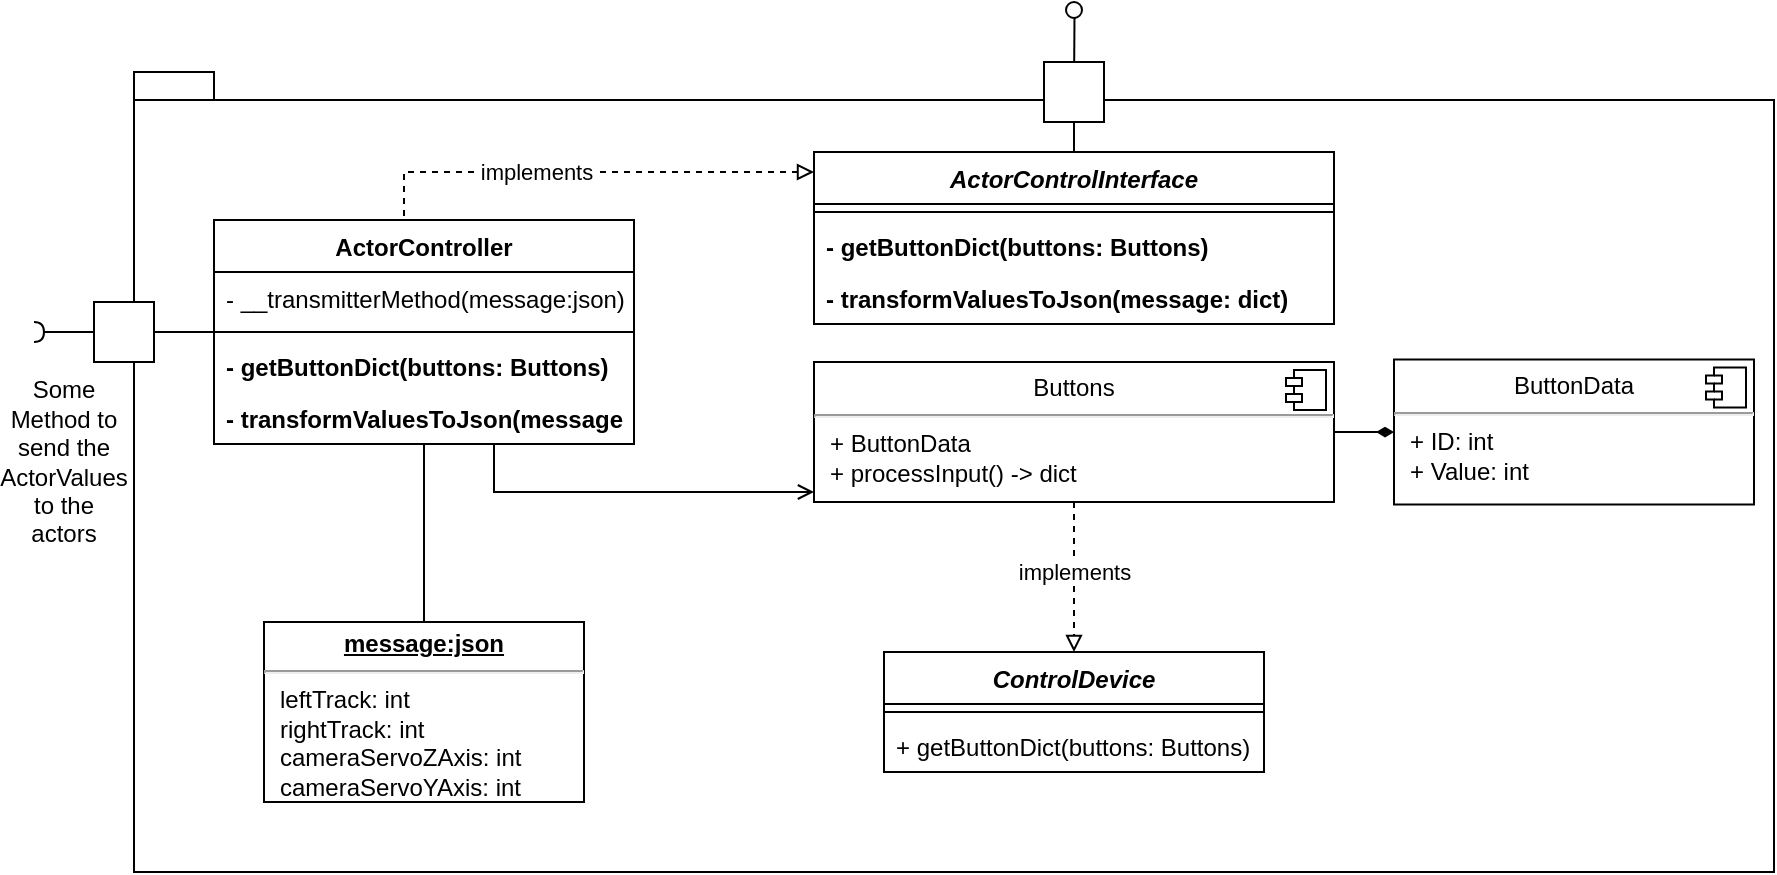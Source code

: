 <mxfile version="20.5.3" type="embed"><diagram id="23iRSUPoRavnBvh4doch" name="Bausteinsicht"><mxGraphModel dx="619" dy="1112" grid="1" gridSize="10" guides="1" tooltips="1" connect="1" arrows="1" fold="1" page="1" pageScale="1" pageWidth="827" pageHeight="1169" math="0" shadow="0"><root><mxCell id="0"/><mxCell id="1" parent="0"/><mxCell id="2" value="" style="shape=folder;fontStyle=1;spacingTop=10;tabWidth=40;tabHeight=14;tabPosition=left;html=1;" parent="1" vertex="1"><mxGeometry x="90" y="170" width="820" height="400" as="geometry"/></mxCell><mxCell id="16" style="edgeStyle=orthogonalEdgeStyle;rounded=0;orthogonalLoop=1;jettySize=auto;html=1;endArrow=block;endFill=0;startArrow=none;startFill=0;dashed=1;exitX=0.5;exitY=0;exitDx=0;exitDy=0;" parent="1" source="69" target="43" edge="1"><mxGeometry relative="1" as="geometry"><mxPoint x="220" y="270" as="sourcePoint"/><mxPoint x="430" y="240" as="targetPoint"/><Array as="points"><mxPoint x="225" y="244"/><mxPoint x="225" y="220"/></Array></mxGeometry></mxCell><mxCell id="17" value="implements" style="edgeLabel;html=1;align=center;verticalAlign=middle;resizable=0;points=[];" parent="16" vertex="1" connectable="0"><mxGeometry x="-0.333" relative="1" as="geometry"><mxPoint x="20" as="offset"/></mxGeometry></mxCell><mxCell id="93" style="edgeStyle=orthogonalEdgeStyle;rounded=0;orthogonalLoop=1;jettySize=auto;html=1;dashed=1;endArrow=block;endFill=0;" parent="1" source="22" target="77" edge="1"><mxGeometry relative="1" as="geometry"><Array as="points"><mxPoint x="560" y="410"/><mxPoint x="560" y="410"/></Array></mxGeometry></mxCell><mxCell id="94" value="implements" style="edgeLabel;html=1;align=center;verticalAlign=middle;resizable=0;points=[];" parent="93" vertex="1" connectable="0"><mxGeometry x="0.185" y="2" relative="1" as="geometry"><mxPoint x="-2" y="-10" as="offset"/></mxGeometry></mxCell><mxCell id="22" value="&lt;p style=&quot;margin:0px;margin-top:6px;text-align:center;&quot;&gt;Buttons&lt;/p&gt;&lt;hr&gt;&lt;p style=&quot;margin:0px;margin-left:8px;&quot;&gt;+ ButtonData&lt;/p&gt;&lt;p style=&quot;margin:0px;margin-left:8px;&quot;&gt;+ processInput() -&amp;gt; dict&lt;/p&gt;" style="align=left;overflow=fill;html=1;dropTarget=0;" parent="1" vertex="1"><mxGeometry x="430" y="315" width="260" height="70" as="geometry"/></mxCell><mxCell id="23" value="" style="shape=component;jettyWidth=8;jettyHeight=4;" parent="22" vertex="1"><mxGeometry x="1" width="20" height="20" relative="1" as="geometry"><mxPoint x="-24" y="4" as="offset"/></mxGeometry></mxCell><mxCell id="28" value="" style="group;rotation=-180;" parent="1" vertex="1" connectable="0"><mxGeometry x="40" y="285" width="60" height="30" as="geometry"/></mxCell><mxCell id="25" value="" style="html=1;rounded=0;rotation=-180;" parent="28" vertex="1"><mxGeometry x="30" width="30" height="30" as="geometry"/></mxCell><mxCell id="26" value="" style="endArrow=none;html=1;rounded=0;align=center;verticalAlign=top;endFill=0;labelBackgroundColor=none;endSize=2;" parent="28" source="25" target="27" edge="1"><mxGeometry relative="1" as="geometry"/></mxCell><mxCell id="27" value="" style="shape=requiredInterface;html=1;fontSize=11;align=center;fillColor=none;points=[];aspect=fixed;resizable=0;verticalAlign=bottom;labelPosition=center;verticalLabelPosition=top;flipH=1;rotation=-180;" parent="28" vertex="1"><mxGeometry y="10" width="5" height="10" as="geometry"/></mxCell><mxCell id="32" value="Some Method to send the ActorValues to the actors" style="text;html=1;strokeColor=none;fillColor=none;align=center;verticalAlign=middle;whiteSpace=wrap;rounded=0;rotation=90;horizontal=0;" parent="1" vertex="1"><mxGeometry x="-10" y="345" width="130" height="40" as="geometry"/></mxCell><mxCell id="51" style="edgeStyle=orthogonalEdgeStyle;rounded=0;orthogonalLoop=1;jettySize=auto;html=1;startArrow=none;startFill=0;endArrow=none;endFill=0;" parent="1" source="43" target="47" edge="1"><mxGeometry relative="1" as="geometry"/></mxCell><mxCell id="43" value="ActorControlInterface" style="swimlane;fontStyle=3;align=center;verticalAlign=top;childLayout=stackLayout;horizontal=1;startSize=26;horizontalStack=0;resizeParent=1;resizeParentMax=0;resizeLast=0;collapsible=1;marginBottom=0;" parent="1" vertex="1"><mxGeometry x="430" y="210" width="260" height="86" as="geometry"/></mxCell><mxCell id="45" value="" style="line;strokeWidth=1;fillColor=none;align=left;verticalAlign=middle;spacingTop=-1;spacingLeft=3;spacingRight=3;rotatable=0;labelPosition=right;points=[];portConstraint=eastwest;strokeColor=inherit;" parent="43" vertex="1"><mxGeometry y="26" width="260" height="8" as="geometry"/></mxCell><mxCell id="91" value="- getButtonDict(buttons: Buttons)" style="text;strokeColor=none;fillColor=none;align=left;verticalAlign=top;spacingLeft=4;spacingRight=4;overflow=hidden;rotatable=0;points=[[0,0.5],[1,0.5]];portConstraint=eastwest;fontStyle=1" parent="43" vertex="1"><mxGeometry y="34" width="260" height="26" as="geometry"/></mxCell><mxCell id="92" value="- transformValuesToJson(message: dict)" style="text;strokeColor=none;fillColor=none;align=left;verticalAlign=top;spacingLeft=4;spacingRight=4;overflow=hidden;rotatable=0;points=[[0,0.5],[1,0.5]];portConstraint=eastwest;fontStyle=1" parent="43" vertex="1"><mxGeometry y="60" width="260" height="26" as="geometry"/></mxCell><mxCell id="50" value="" style="group;rotation=-90;" parent="1" vertex="1" connectable="0"><mxGeometry x="530" y="150" width="60" height="30" as="geometry"/></mxCell><mxCell id="47" value="" style="html=1;rounded=0;rotation=-90;" parent="50" vertex="1"><mxGeometry x="15" y="15" width="30" height="30" as="geometry"/></mxCell><mxCell id="48" value="" style="endArrow=none;html=1;rounded=0;align=center;verticalAlign=top;endFill=0;labelBackgroundColor=none;endSize=2;" parent="50" source="47" target="49" edge="1"><mxGeometry relative="1" as="geometry"/></mxCell><mxCell id="49" value="" style="ellipse;html=1;fontSize=11;align=center;fillColor=none;points=[];aspect=fixed;resizable=0;verticalAlign=bottom;labelPosition=center;verticalLabelPosition=top;flipH=1;rotation=-90;" parent="50" vertex="1"><mxGeometry x="26" y="-15" width="8" height="8" as="geometry"/></mxCell><mxCell id="62" style="edgeStyle=orthogonalEdgeStyle;rounded=0;orthogonalLoop=1;jettySize=auto;html=1;endArrow=none;endFill=0;startArrow=diamondThin;startFill=1;" parent="1" source="60" target="22" edge="1"><mxGeometry relative="1" as="geometry"/></mxCell><mxCell id="64" value="1..n" style="edgeLabel;html=1;align=center;verticalAlign=middle;resizable=0;points=[];" parent="62" vertex="1" connectable="0"><mxGeometry x="0.238" relative="1" as="geometry"><mxPoint x="48" y="-13" as="offset"/></mxGeometry></mxCell><mxCell id="60" value="&lt;p style=&quot;margin:0px;margin-top:6px;text-align:center;&quot;&gt;ButtonData&lt;/p&gt;&lt;hr&gt;&lt;p style=&quot;margin:0px;margin-left:8px;&quot;&gt;+ ID: int&lt;/p&gt;&lt;p style=&quot;margin:0px;margin-left:8px;&quot;&gt;+ Value: int&lt;/p&gt;" style="align=left;overflow=fill;html=1;dropTarget=0;" parent="1" vertex="1"><mxGeometry x="720" y="313.75" width="180" height="72.5" as="geometry"/></mxCell><mxCell id="61" value="" style="shape=component;jettyWidth=8;jettyHeight=4;" parent="60" vertex="1"><mxGeometry x="1" width="20" height="20" relative="1" as="geometry"><mxPoint x="-24" y="4" as="offset"/></mxGeometry></mxCell><mxCell id="88" style="edgeStyle=orthogonalEdgeStyle;rounded=0;orthogonalLoop=1;jettySize=auto;html=1;endArrow=none;endFill=0;" parent="1" source="69" target="25" edge="1"><mxGeometry relative="1" as="geometry"/></mxCell><mxCell id="69" value="ActorController&#10;" style="swimlane;fontStyle=1;align=center;verticalAlign=top;childLayout=stackLayout;horizontal=1;startSize=26;horizontalStack=0;resizeParent=1;resizeParentMax=0;resizeLast=0;collapsible=1;marginBottom=0;" parent="1" vertex="1"><mxGeometry x="130" y="244" width="210" height="112" as="geometry"/></mxCell><mxCell id="70" value="- __transmitterMethod(message:json)" style="text;strokeColor=none;fillColor=none;align=left;verticalAlign=top;spacingLeft=4;spacingRight=4;overflow=hidden;rotatable=0;points=[[0,0.5],[1,0.5]];portConstraint=eastwest;" parent="69" vertex="1"><mxGeometry y="26" width="210" height="26" as="geometry"/></mxCell><mxCell id="71" value="" style="line;strokeWidth=1;fillColor=none;align=left;verticalAlign=middle;spacingTop=-1;spacingLeft=3;spacingRight=3;rotatable=0;labelPosition=right;points=[];portConstraint=eastwest;strokeColor=inherit;" parent="69" vertex="1"><mxGeometry y="52" width="210" height="8" as="geometry"/></mxCell><mxCell id="98" value="- getButtonDict(buttons: Buttons)" style="text;strokeColor=none;fillColor=none;align=left;verticalAlign=top;spacingLeft=4;spacingRight=4;overflow=hidden;rotatable=0;points=[[0,0.5],[1,0.5]];portConstraint=eastwest;fontStyle=1" parent="69" vertex="1"><mxGeometry y="60" width="210" height="26" as="geometry"/></mxCell><mxCell id="99" value="- transformValuesToJson(message: dict)" style="text;strokeColor=none;fillColor=none;align=left;verticalAlign=top;spacingLeft=4;spacingRight=4;overflow=hidden;rotatable=0;points=[[0,0.5],[1,0.5]];portConstraint=eastwest;fontStyle=1" parent="69" vertex="1"><mxGeometry y="86" width="210" height="26" as="geometry"/></mxCell><mxCell id="77" value="ControlDevice" style="swimlane;fontStyle=3;align=center;verticalAlign=top;childLayout=stackLayout;horizontal=1;startSize=26;horizontalStack=0;resizeParent=1;resizeParentMax=0;resizeLast=0;collapsible=1;marginBottom=0;" parent="1" vertex="1"><mxGeometry x="465" y="460" width="190" height="60" as="geometry"/></mxCell><mxCell id="79" value="" style="line;strokeWidth=1;fillColor=none;align=left;verticalAlign=middle;spacingTop=-1;spacingLeft=3;spacingRight=3;rotatable=0;labelPosition=right;points=[];portConstraint=eastwest;strokeColor=inherit;" parent="77" vertex="1"><mxGeometry y="26" width="190" height="8" as="geometry"/></mxCell><mxCell id="81" value="+ getButtonDict(buttons: Buttons)" style="text;strokeColor=none;fillColor=none;align=left;verticalAlign=top;spacingLeft=4;spacingRight=4;overflow=hidden;rotatable=0;points=[[0,0.5],[1,0.5]];portConstraint=eastwest;" parent="77" vertex="1"><mxGeometry y="34" width="190" height="26" as="geometry"/></mxCell><mxCell id="82" style="edgeStyle=orthogonalEdgeStyle;rounded=0;orthogonalLoop=1;jettySize=auto;html=1;endArrow=open;endFill=0;" parent="1" source="69" target="22" edge="1"><mxGeometry relative="1" as="geometry"><Array as="points"><mxPoint x="270" y="380"/></Array><mxPoint x="270" y="330" as="sourcePoint"/></mxGeometry></mxCell><mxCell id="97" style="edgeStyle=orthogonalEdgeStyle;rounded=0;orthogonalLoop=1;jettySize=auto;html=1;endArrow=none;endFill=0;" parent="1" source="96" target="69" edge="1"><mxGeometry relative="1" as="geometry"/></mxCell><mxCell id="96" value="&lt;p style=&quot;margin:0px;margin-top:4px;text-align:center;text-decoration:underline;&quot;&gt;&lt;b&gt;message:json&lt;/b&gt;&lt;/p&gt;&lt;hr&gt;&lt;p style=&quot;margin:0px;margin-left:8px;&quot;&gt;leftTrack: int&amp;nbsp;&lt;/p&gt;&lt;p style=&quot;margin:0px;margin-left:8px;&quot;&gt;rightTrack: int&lt;br&gt;&lt;/p&gt;&lt;p style=&quot;margin:0px;margin-left:8px;&quot;&gt;cameraServoZAxis: int&lt;/p&gt;&lt;p style=&quot;margin:0px;margin-left:8px;&quot;&gt;cameraServoYAxis: int&lt;/p&gt;" style="verticalAlign=top;align=left;overflow=fill;fontSize=12;fontFamily=Helvetica;html=1;" parent="1" vertex="1"><mxGeometry x="155" y="445" width="160" height="90" as="geometry"/></mxCell></root></mxGraphModel></diagram></mxfile>